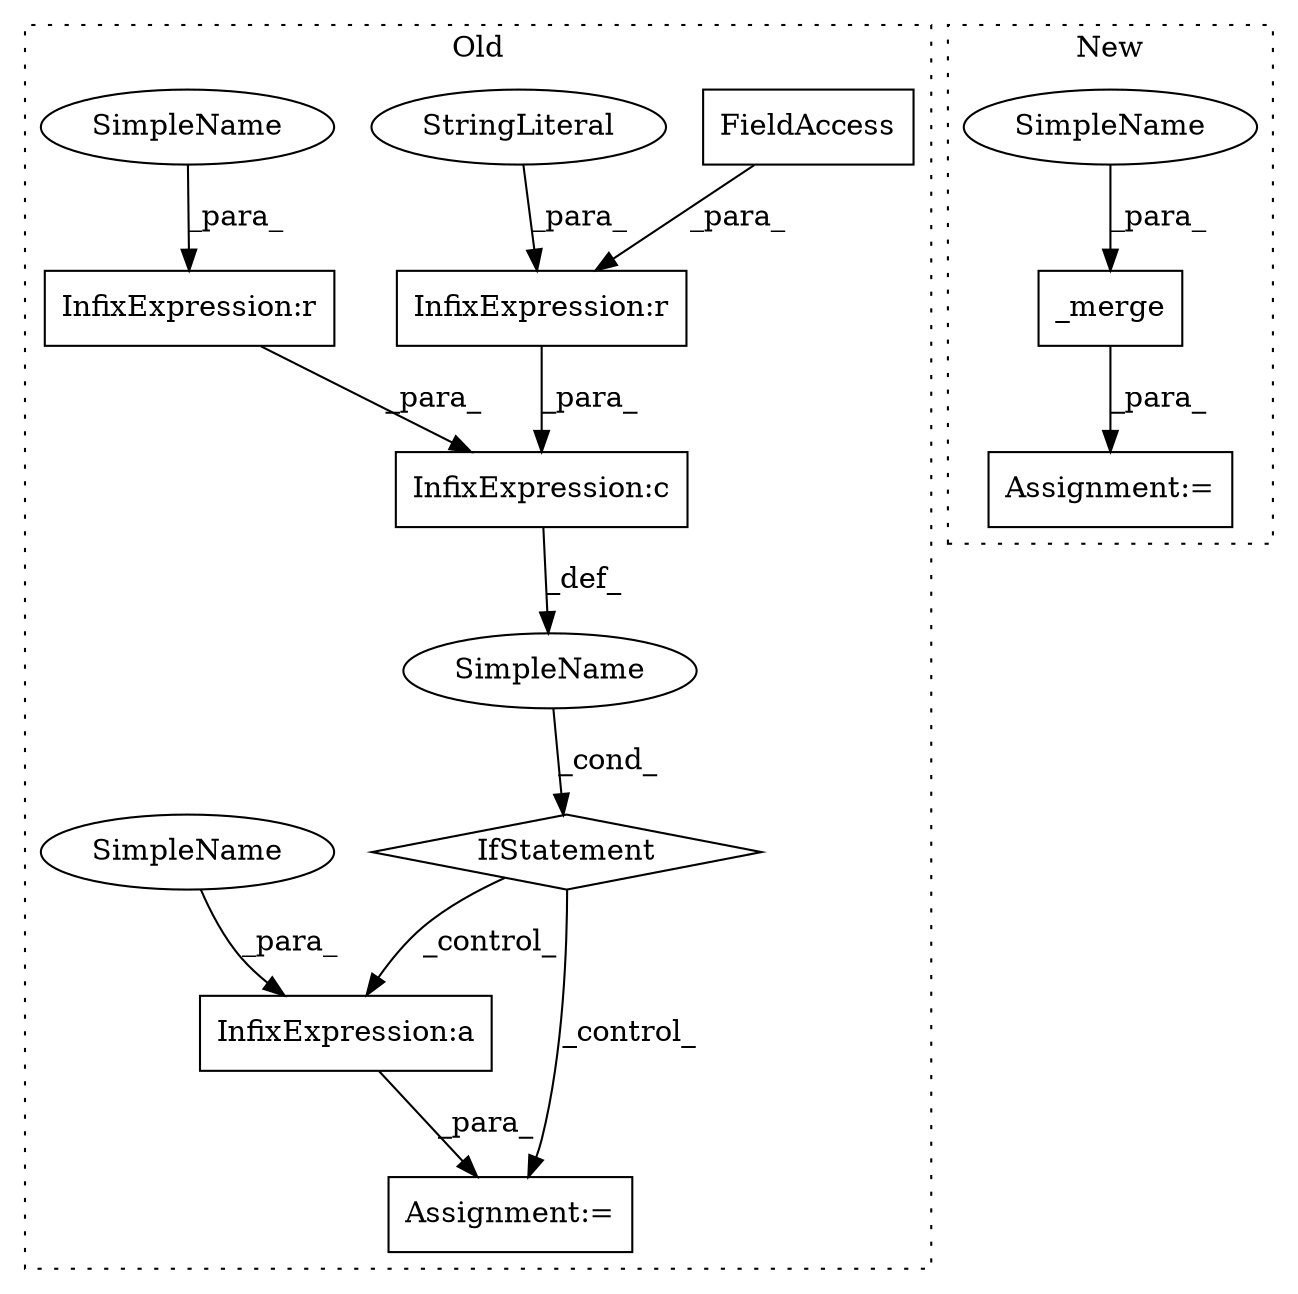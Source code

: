 digraph G {
subgraph cluster0 {
1 [label="IfStatement" a="25" s="27474,27519" l="4,2" shape="diamond"];
4 [label="InfixExpression:a" a="27" s="27537" l="3" shape="box"];
5 [label="InfixExpression:r" a="27" s="27480" l="4" shape="box"];
6 [label="InfixExpression:r" a="27" s="27509" l="4" shape="box"];
7 [label="InfixExpression:c" a="27" s="27489" l="4" shape="box"];
8 [label="FieldAccess" a="22" s="27494" l="15" shape="box"];
9 [label="SimpleName" a="42" s="" l="" shape="ellipse"];
10 [label="Assignment:=" a="7" s="27534" l="1" shape="box"];
11 [label="StringLiteral" a="45" s="27513" l="5" shape="ellipse"];
12 [label="SimpleName" a="42" s="27479" l="1" shape="ellipse"];
13 [label="SimpleName" a="42" s="27540" l="1" shape="ellipse"];
label = "Old";
style="dotted";
}
subgraph cluster1 {
2 [label="_merge" a="32" s="28286,28296" l="7,1" shape="box"];
3 [label="Assignment:=" a="7" s="28280" l="1" shape="box"];
14 [label="SimpleName" a="42" s="28295" l="1" shape="ellipse"];
label = "New";
style="dotted";
}
1 -> 4 [label="_control_"];
1 -> 10 [label="_control_"];
2 -> 3 [label="_para_"];
4 -> 10 [label="_para_"];
5 -> 7 [label="_para_"];
6 -> 7 [label="_para_"];
7 -> 9 [label="_def_"];
8 -> 6 [label="_para_"];
9 -> 1 [label="_cond_"];
11 -> 6 [label="_para_"];
12 -> 5 [label="_para_"];
13 -> 4 [label="_para_"];
14 -> 2 [label="_para_"];
}